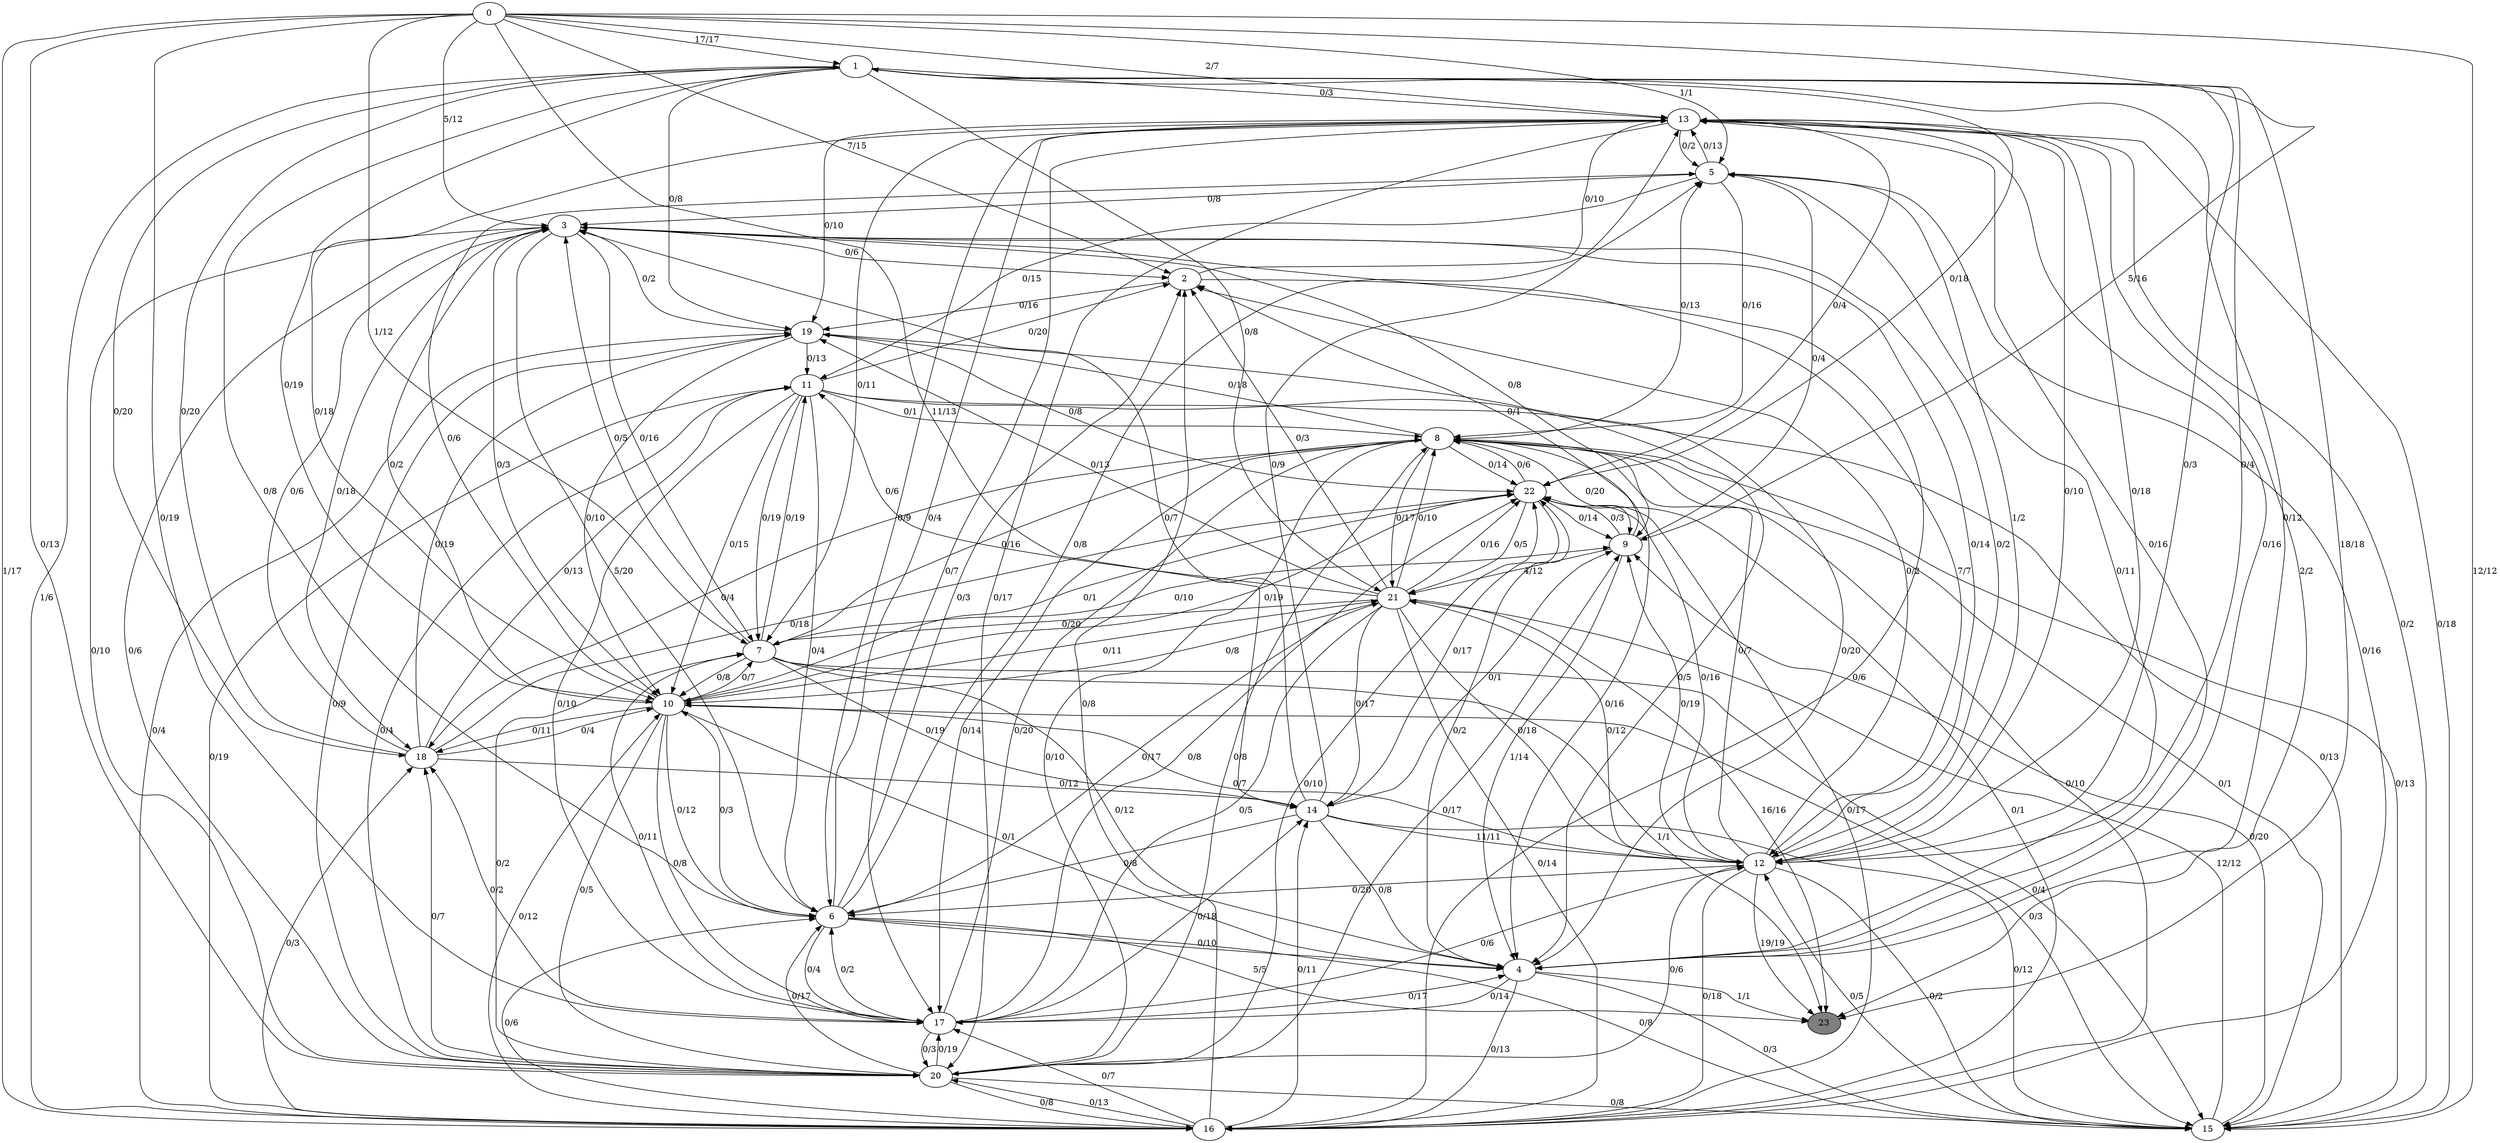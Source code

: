 digraph G {
	0[style=filled fillcolor=grey100];
	0->1[label ="17/17"] ;
	0->2[label ="7/15"] ;
	0->3[label ="5/12"] ;
	0->5[label ="1/1"] ;
	0->7[label ="1/12"] ;
	0->9[label ="5/16"] ;
	0->13[label ="2/7"] ;
	0->14[label ="11/13"] ;
	0->15[label ="12/12"] ;
	0->16[label ="1/17"] ;
	0->17[label ="0/19"] ;
	0->20[label ="0/13"] ;
	1[style=filled fillcolor=grey100];
	1->4[label ="0/12"] ;
	1->6[label ="0/8"] ;
	1->10[label ="0/19"] ;
	1->12[label ="0/4"] ;
	1->13[label ="0/3"] ;
	1->18[label ="0/20"] ;
	1->19[label ="0/8"] ;
	1->21[label ="0/8"] ;
	1->22[label ="0/18"] ;
	1->23[label ="18/18"] ;
	2[style=filled fillcolor=grey100];
	2->12[label ="7/7"] ;
	2->13[label ="0/10"] ;
	2->19[label ="0/16"] ;
	3[style=filled fillcolor=grey100];
	3->2[label ="0/6"] ;
	3->6[label ="5/20"] ;
	3->7[label ="0/16"] ;
	3->9[label ="0/8"] ;
	3->10[label ="0/3"] ;
	3->12[label ="0/14"] ;
	3->16[label ="0/6"] ;
	3->18[label ="0/18"] ;
	3->20[label ="0/10"] ;
	4[style=filled fillcolor=grey100];
	4->5[label ="0/11"] ;
	4->13[label ="0/16"] ;
	4->15[label ="0/3"] ;
	4->16[label ="0/13"] ;
	4->17[label ="0/14"] ;
	4->22[label ="0/2"] ;
	4->23[label ="1/1"] ;
	5[style=filled fillcolor=grey100];
	5->3[label ="0/8"] ;
	5->8[label ="0/16"] ;
	5->11[label ="0/15"] ;
	5->12[label ="1/2"] ;
	5->13[label ="0/13"] ;
	6[style=filled fillcolor=grey100];
	6->2[label ="0/3"] ;
	6->4[label ="0/10"] ;
	6->5[label ="0/8"] ;
	6->10[label ="0/3"] ;
	6->13[label ="0/4"] ;
	6->15[label ="0/8"] ;
	6->17[label ="0/4"] ;
	6->21[label ="0/17"] ;
	6->23[label ="5/5"] ;
	7[style=filled fillcolor=grey100];
	7->3[label ="0/5"] ;
	7->4[label ="0/12"] ;
	7->8[label ="0/16"] ;
	7->9[label ="0/10"] ;
	7->10[label ="0/8"] ;
	7->11[label ="0/19"] ;
	7->14[label ="0/19"] ;
	7->15[label ="0/4"] ;
	7->23[label ="1/1"] ;
	8[style=filled fillcolor=grey100];
	8->4[label ="0/16"] ;
	8->5[label ="0/13"] ;
	8->9[label ="0/20"] ;
	8->15[label ="0/1"] ;
	8->16[label ="0/10"] ;
	8->17[label ="0/14"] ;
	8->18[label ="0/4"] ;
	8->19[label ="0/18"] ;
	8->20[label ="0/10"] ;
	8->21[label ="0/17"] ;
	8->22[label ="0/14"] ;
	9[style=filled fillcolor=grey100];
	9->2[label ="0/1"] ;
	9->4[label ="1/14"] ;
	9->5[label ="0/4"] ;
	9->21[label ="4/12"] ;
	9->22[label ="0/3"] ;
	10[style=filled fillcolor=grey100];
	10->3[label ="0/2"] ;
	10->4[label ="0/1"] ;
	10->5[label ="0/6"] ;
	10->6[label ="0/12"] ;
	10->7[label ="0/7"] ;
	10->15[label ="0/3"] ;
	10->17[label ="0/8"] ;
	10->18[label ="0/11"] ;
	10->20[label ="0/5"] ;
	10->21[label ="0/11"] ;
	10->22[label ="0/1"] ;
	11[style=filled fillcolor=grey100];
	11->2[label ="0/20"] ;
	11->4[label ="0/5"] ;
	11->6[label ="0/4"] ;
	11->7[label ="0/19"] ;
	11->8[label ="0/1"] ;
	11->10[label ="0/15"] ;
	11->15[label ="0/13"] ;
	11->17[label ="0/10"] ;
	12[style=filled fillcolor=grey100];
	12->1[label ="0/3"] ;
	12->2[label ="0/2"] ;
	12->3[label ="0/2"] ;
	12->6[label ="0/20"] ;
	12->8[label ="0/7"] ;
	12->9[label ="0/19"] ;
	12->10[label ="0/7"] ;
	12->13[label ="0/10"] ;
	12->15[label ="0/2"] ;
	12->16[label ="0/18"] ;
	12->21[label ="0/12"] ;
	12->22[label ="0/16"] ;
	12->23[label ="19/19"] ;
	13[style=filled fillcolor=grey100];
	13->4[label ="0/16"] ;
	13->5[label ="0/2"] ;
	13->6[label ="0/9"] ;
	13->7[label ="0/11"] ;
	13->10[label ="0/18"] ;
	13->12[label ="0/18"] ;
	13->15[label ="0/18"] ;
	13->17[label ="0/7"] ;
	13->19[label ="0/10"] ;
	13->20[label ="0/17"] ;
	13->22[label ="0/4"] ;
	13->23[label ="2/2"] ;
	14[style=filled fillcolor=grey100];
	14->3[label ="0/7"] ;
	14->4[label ="0/8"] ;
	14->6[label ="0/8"] ;
	14->9[label ="0/1"] ;
	14->12[label ="11/11"] ;
	14->13[label ="0/9"] ;
	14->15[label ="0/12"] ;
	15[style=filled fillcolor=grey100];
	15->8[label ="0/13"] ;
	15->9[label ="0/20"] ;
	15->12[label ="0/5"] ;
	15->13[label ="0/2"] ;
	15->21[label ="12/12"] ;
	16[style=filled fillcolor=grey100];
	16->1[label ="1/6"] ;
	16->2[label ="0/8"] ;
	16->5[label ="0/16"] ;
	16->6[label ="0/6"] ;
	16->10[label ="0/12"] ;
	16->11[label ="0/19"] ;
	16->14[label ="0/11"] ;
	16->17[label ="0/7"] ;
	16->18[label ="0/3"] ;
	16->19[label ="0/4"] ;
	16->20[label ="0/13"] ;
	16->22[label ="0/1"] ;
	17[style=filled fillcolor=grey100];
	17->4[label ="0/17"] ;
	17->6[label ="0/2"] ;
	17->7[label ="0/11"] ;
	17->8[label ="0/20"] ;
	17->12[label ="0/6"] ;
	17->14[label ="0/18"] ;
	17->18[label ="0/2"] ;
	17->20[label ="0/3"] ;
	17->22[label ="0/8"] ;
	18[style=filled fillcolor=grey100];
	18->1[label ="0/20"] ;
	18->3[label ="0/6"] ;
	18->10[label ="0/4"] ;
	18->11[label ="0/13"] ;
	18->14[label ="0/12"] ;
	18->19[label ="0/19"] ;
	18->22[label ="0/18"] ;
	19[style=filled fillcolor=grey100];
	19->3[label ="0/2"] ;
	19->4[label ="0/20"] ;
	19->10[label ="0/10"] ;
	19->11[label ="0/13"] ;
	19->20[label ="0/9"] ;
	19->22[label ="0/8"] ;
	20[style=filled fillcolor=grey100];
	20->3[label ="0/6"] ;
	20->6[label ="0/17"] ;
	20->7[label ="0/2"] ;
	20->8[label ="0/8"] ;
	20->9[label ="0/17"] ;
	20->11[label ="0/4"] ;
	20->12[label ="0/6"] ;
	20->15[label ="0/8"] ;
	20->16[label ="0/8"] ;
	20->17[label ="0/19"] ;
	20->18[label ="0/7"] ;
	20->22[label ="0/10"] ;
	21[style=filled fillcolor=grey100];
	21->2[label ="0/3"] ;
	21->7[label ="0/20"] ;
	21->8[label ="0/10"] ;
	21->10[label ="0/8"] ;
	21->11[label ="0/6"] ;
	21->12[label ="0/18"] ;
	21->14[label ="0/17"] ;
	21->16[label ="0/14"] ;
	21->17[label ="0/5"] ;
	21->19[label ="0/13"] ;
	21->22[label ="0/16"] ;
	21->23[label ="16/16"] ;
	22[style=filled fillcolor=grey100];
	22->8[label ="0/6"] ;
	22->9[label ="0/14"] ;
	22->10[label ="0/19"] ;
	22->14[label ="0/17"] ;
	22->16[label ="0/17"] ;
	22->21[label ="0/5"] ;
	23[style=filled fillcolor=grey50];
}
